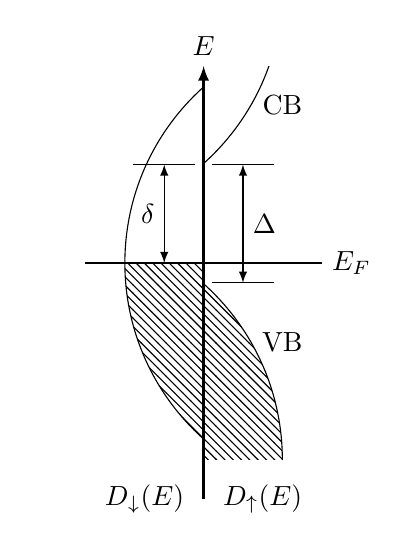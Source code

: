 %\makeatother
\usetikzlibrary{patterns}
\tikzset{
  dim/.style = {
    help lines,
    latex-latex,
    shorten <= 0,
    shorten >= 0,
  },
  left dim/.style = {
    dim,
    -latex,
  },
  right dim/.style = {
    dim,
    -latex,
  },
  help lines/.append style = {
    thin,
    color=black,
    shorten <= 3,
    shorten >= 3,
  },
}
\begin{tikzpicture}
\def\fermi{0}
\begin{scope}[xshift=4*\fermi cm]
\begin{scope}
\clip (0,\fermi) rectangle (-2,-2.5);
\fill[pattern=north west lines] (2,0) circle (3);
\end{scope}
\begin{scope}
\clip (0,2.5) rectangle (-2,-2.5);
\draw (2,0) circle (3);
\end{scope}
\begin{scope}
\clip (0,0) rectangle (2,-2.5);
\fill[pattern=north west lines] (-2,-2.5) circle (3);
\draw (-2,-2.5) circle (3);
\end{scope}
\begin{scope}
\clip (0,0) rectangle (2,2.5);
\draw (-2,3.5) circle (3);
\end{scope}
\draw[-latex,thick] (0,-3) -- (0,2.5) node[above] {$E$};
\draw[thick] (-1.5,\fermi) -- (1.5,\fermi) node[right] {$E_F$};
\node at (-0.75,-3) {$D_{\downarrow}(E)$};
\node at (0.75,-3) {$D_{\uparrow}(E)$};
\draw[help lines] (0,-0.25) -- (1,-0.25);
\draw[help lines] (0,1.25) -- (1,1.25);
\draw[dim] (0.5,-0.25) -- (0.5,1.25) node[midway,right] {$\Delta$};
\draw[help lines] (0,1.25) -- (-1,1.25);
\ifdim\fermi pt<0.5pt
\draw[dim] (-0.5,\fermi) -- (-0.5,1.25) node[midway,left] {$\delta$};
\else
\draw[left dim] (-0.5,1.50)--(-0.5,1.25);
\draw[right dim] (-0.5,0.75) node[below] {$\delta$} --(-0.5,1);
\fi
\node at (1,2) {CB};
\node at (1,-1) {VB};
\end{scope}
\end{tikzpicture}
